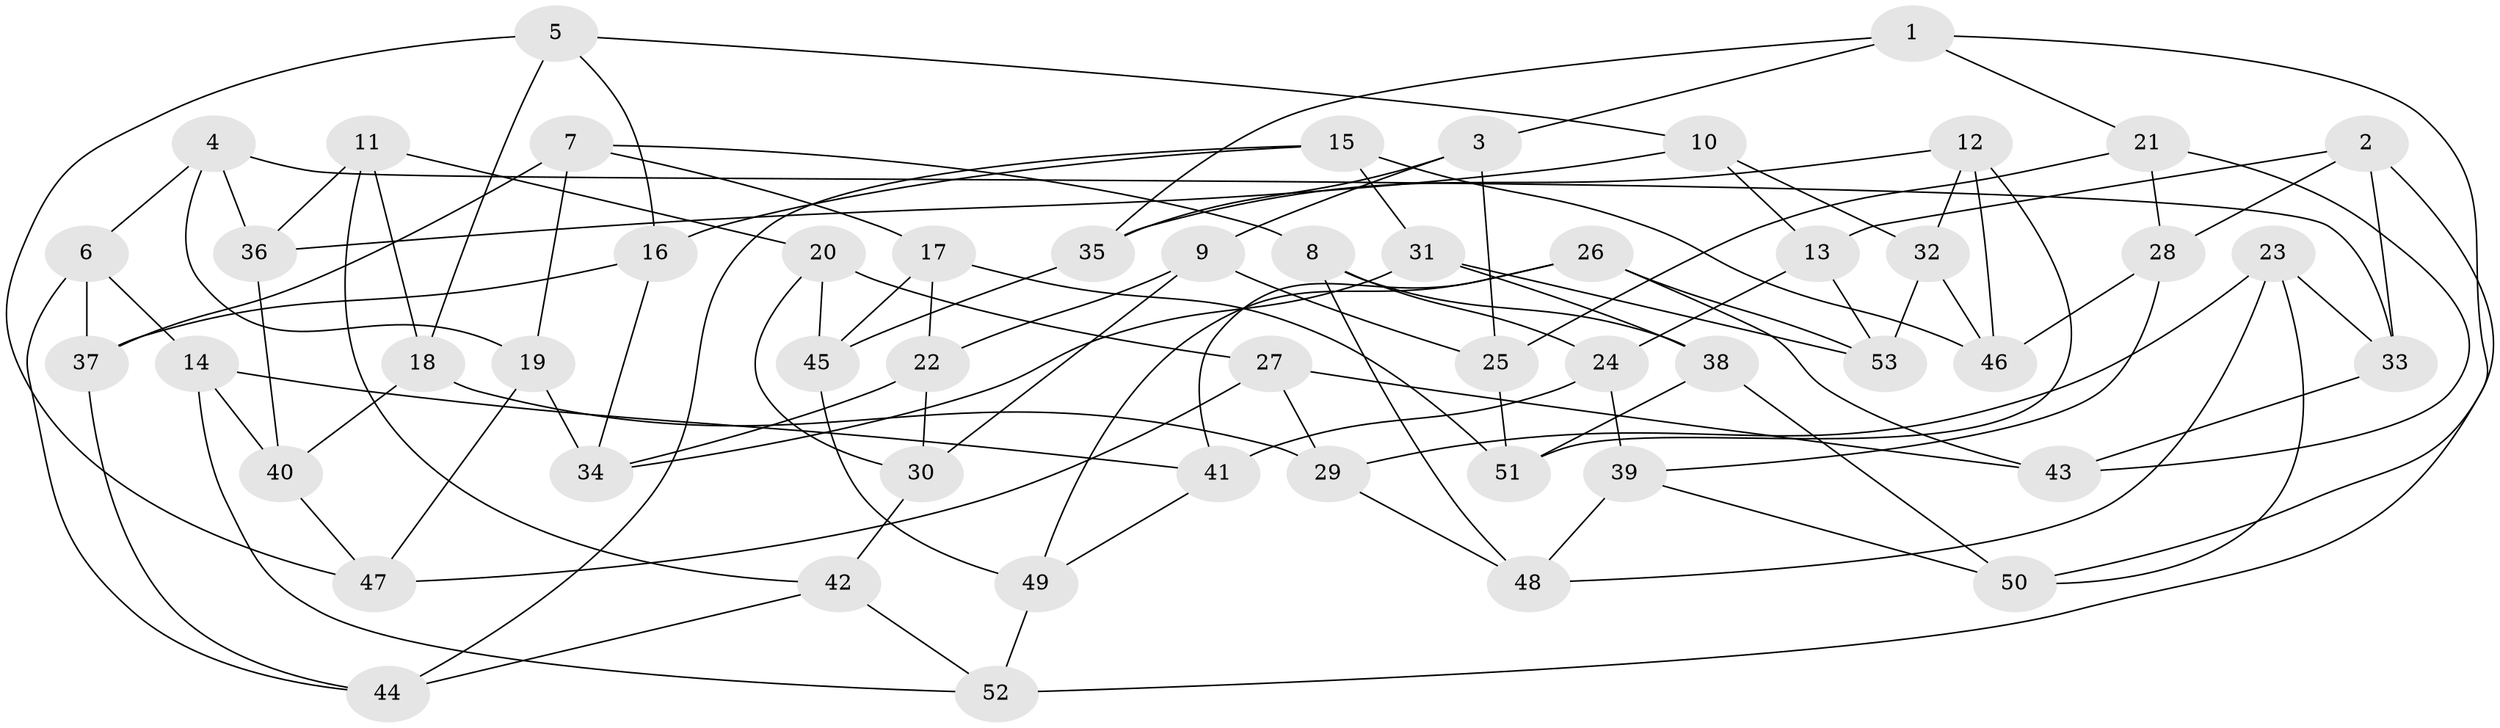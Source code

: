 // Generated by graph-tools (version 1.1) at 2025/38/03/09/25 02:38:04]
// undirected, 53 vertices, 106 edges
graph export_dot {
graph [start="1"]
  node [color=gray90,style=filled];
  1;
  2;
  3;
  4;
  5;
  6;
  7;
  8;
  9;
  10;
  11;
  12;
  13;
  14;
  15;
  16;
  17;
  18;
  19;
  20;
  21;
  22;
  23;
  24;
  25;
  26;
  27;
  28;
  29;
  30;
  31;
  32;
  33;
  34;
  35;
  36;
  37;
  38;
  39;
  40;
  41;
  42;
  43;
  44;
  45;
  46;
  47;
  48;
  49;
  50;
  51;
  52;
  53;
  1 -- 3;
  1 -- 50;
  1 -- 21;
  1 -- 35;
  2 -- 28;
  2 -- 52;
  2 -- 33;
  2 -- 13;
  3 -- 25;
  3 -- 9;
  3 -- 35;
  4 -- 19;
  4 -- 6;
  4 -- 36;
  4 -- 33;
  5 -- 10;
  5 -- 47;
  5 -- 16;
  5 -- 18;
  6 -- 14;
  6 -- 37;
  6 -- 44;
  7 -- 8;
  7 -- 37;
  7 -- 17;
  7 -- 19;
  8 -- 48;
  8 -- 24;
  8 -- 38;
  9 -- 25;
  9 -- 22;
  9 -- 30;
  10 -- 13;
  10 -- 32;
  10 -- 36;
  11 -- 36;
  11 -- 42;
  11 -- 20;
  11 -- 18;
  12 -- 51;
  12 -- 32;
  12 -- 46;
  12 -- 35;
  13 -- 24;
  13 -- 53;
  14 -- 40;
  14 -- 41;
  14 -- 52;
  15 -- 31;
  15 -- 44;
  15 -- 16;
  15 -- 46;
  16 -- 37;
  16 -- 34;
  17 -- 22;
  17 -- 45;
  17 -- 51;
  18 -- 29;
  18 -- 40;
  19 -- 34;
  19 -- 47;
  20 -- 45;
  20 -- 27;
  20 -- 30;
  21 -- 28;
  21 -- 43;
  21 -- 25;
  22 -- 30;
  22 -- 34;
  23 -- 29;
  23 -- 48;
  23 -- 33;
  23 -- 50;
  24 -- 39;
  24 -- 41;
  25 -- 51;
  26 -- 53;
  26 -- 43;
  26 -- 49;
  26 -- 41;
  27 -- 43;
  27 -- 47;
  27 -- 29;
  28 -- 46;
  28 -- 39;
  29 -- 48;
  30 -- 42;
  31 -- 38;
  31 -- 53;
  31 -- 34;
  32 -- 46;
  32 -- 53;
  33 -- 43;
  35 -- 45;
  36 -- 40;
  37 -- 44;
  38 -- 50;
  38 -- 51;
  39 -- 50;
  39 -- 48;
  40 -- 47;
  41 -- 49;
  42 -- 44;
  42 -- 52;
  45 -- 49;
  49 -- 52;
}
